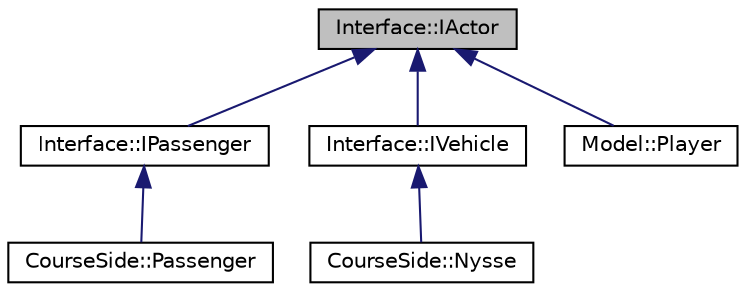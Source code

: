 digraph "Interface::IActor"
{
 // LATEX_PDF_SIZE
  edge [fontname="Helvetica",fontsize="10",labelfontname="Helvetica",labelfontsize="10"];
  node [fontname="Helvetica",fontsize="10",shape=record];
  Node1 [label="Interface::IActor",height=0.2,width=0.4,color="black", fillcolor="grey75", style="filled", fontcolor="black",tooltip="ActorIF is an interface, which every single actor moving in the game implements."];
  Node1 -> Node2 [dir="back",color="midnightblue",fontsize="10",style="solid",fontname="Helvetica"];
  Node2 [label="Interface::IPassenger",height=0.2,width=0.4,color="black", fillcolor="white", style="filled",URL="$class_interface_1_1_i_passenger.html",tooltip="PassengerIF is an interface which every passenger in game implements."];
  Node2 -> Node3 [dir="back",color="midnightblue",fontsize="10",style="solid",fontname="Helvetica"];
  Node3 [label="CourseSide::Passenger",height=0.2,width=0.4,color="black", fillcolor="white", style="filled",URL="$class_course_side_1_1_passenger.html",tooltip=" "];
  Node1 -> Node4 [dir="back",color="midnightblue",fontsize="10",style="solid",fontname="Helvetica"];
  Node4 [label="Interface::IVehicle",height=0.2,width=0.4,color="black", fillcolor="white", style="filled",URL="$class_interface_1_1_i_vehicle.html",tooltip="VehicleIF is an interface that describes vehicles (nysse) in game."];
  Node4 -> Node5 [dir="back",color="midnightblue",fontsize="10",style="solid",fontname="Helvetica"];
  Node5 [label="CourseSide::Nysse",height=0.2,width=0.4,color="black", fillcolor="white", style="filled",URL="$class_course_side_1_1_nysse.html",tooltip=" "];
  Node1 -> Node6 [dir="back",color="midnightblue",fontsize="10",style="solid",fontname="Helvetica"];
  Node6 [label="Model::Player",height=0.2,width=0.4,color="black", fillcolor="white", style="filled",URL="$class_model_1_1_player.html",tooltip="The Player class - define our main player @inherits Charactor @inherits IActor."];
}
